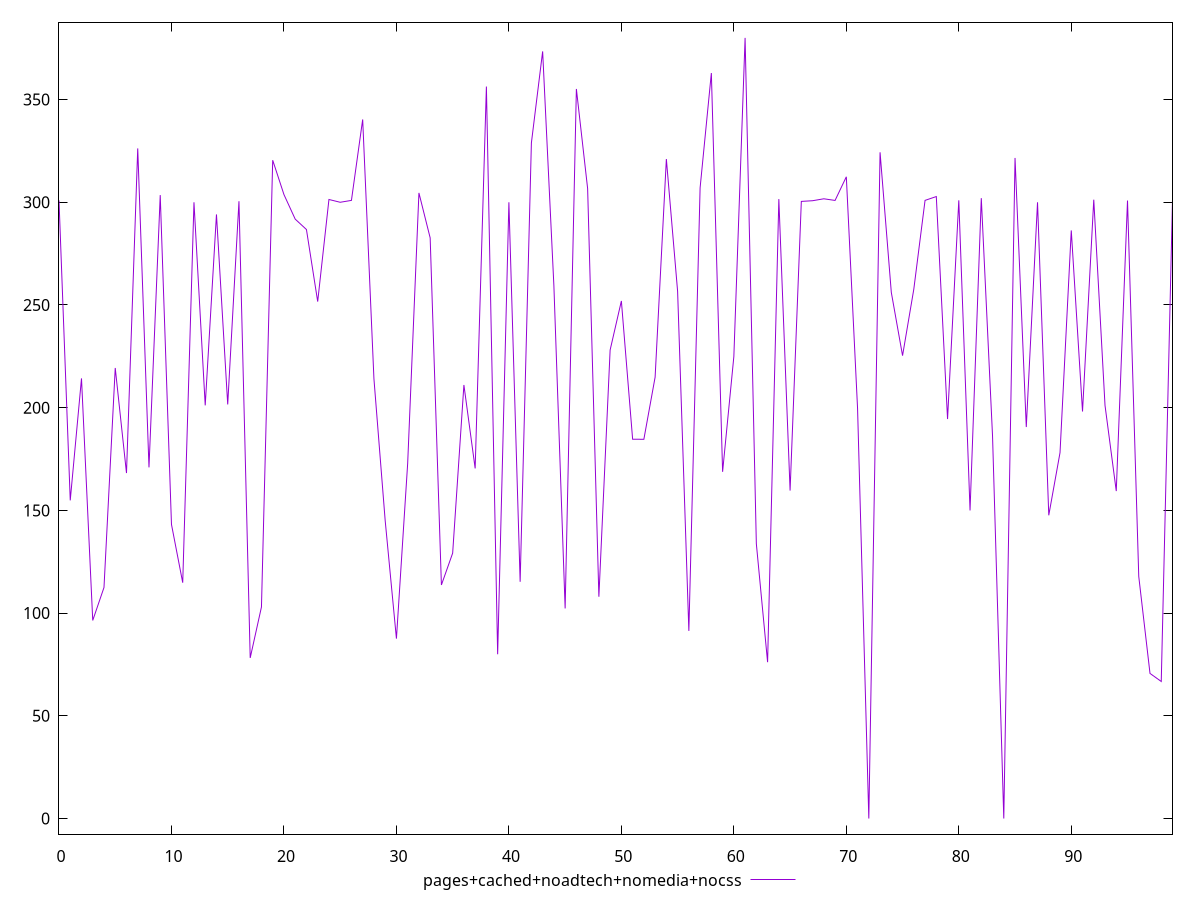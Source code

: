reset

$pagesCachedNoadtechNomediaNocss <<EOF
0 300.9
1 154.88799998164177
2 214.25800001621246
3 96.43099999427795
4 112.4709999859333
5 219.33699998259544
6 168.17599999904633
7 326.224
8 170.92899999022484
9 303.496
10 143.16500002145767
11 114.80699998140335
12 300
13 201.11700001358986
14 294.0770000219345
15 201.58499997854233
16 300.502
17 78.1870000064373
18 102.97600001096725
19 320.48199999999997
20 303.754
21 291.80399999022484
22 286.722000002861
23 251.6579999923706
24 301.362
25 300
26 300.912
27 340.30899998545647
28 214.08899995684624
29 145.0620000064373
30 87.56499999761581
31 172.89600002765656
32 304.56
33 282.6609999537468
34 113.7039999961853
35 129.19699996709824
36 211.04700002074242
37 170.43099999427795
38 356.34999999999997
39 79.9729999601841
40 300
41 115.23499995470047
42 328.9
43 373.45000000000005
44 259.34600004553795
45 102.27600002288818
46 355.1599999666214
47 306.658
48 107.96400001645088
49 228.06700000166893
50 251.96399998664856
51 184.64699998497963
52 184.61600002646446
53 214.8619999885559
54 321.036
55 256.6229999959469
56 91.34100005030632
57 307.032
58 362.908
59 168.78499999642372
60 224.85100001096725
61 380.01800000000003
62 133.7719999551773
63 76.10399997234344
64 301.556
65 159.65800005197525
66 300.426
67 300.758
68 301.698
69 300.902
70 312.404
71 199.56400001049042
72 0
73 324.322
74 256.1199999451637
75 225.33899998664856
76 257.69200000166893
77 300.924
78 302.788
79 194.47400000691414
80 300.95
81 149.98800003528595
82 302.01
83 186.1919999718666
84 0
85 321.5780000090599
86 190.5920000076294
87 300
88 147.61300000548363
89 178.12000000476837
90 286.2969999909401
91 198.1370000243187
92 301.27
93 201.11699998378754
94 159.4059999883175
95 300.852
96 117.84000000357628
97 70.6299999654293
98 66.71399998664856
99 301.094
EOF

set key outside below
set xrange [0:99]
set yrange [-7.600360000000001:387.61836000000005]
set trange [-7.600360000000001:387.61836000000005]
set terminal svg size 640, 500 enhanced background rgb 'white'
set output "report_00014_2021-02-09T15:56:05.503Z/uses-rel-preconnect/comparison/line/4_vs_5.svg"

plot $pagesCachedNoadtechNomediaNocss title "pages+cached+noadtech+nomedia+nocss" with line

reset
